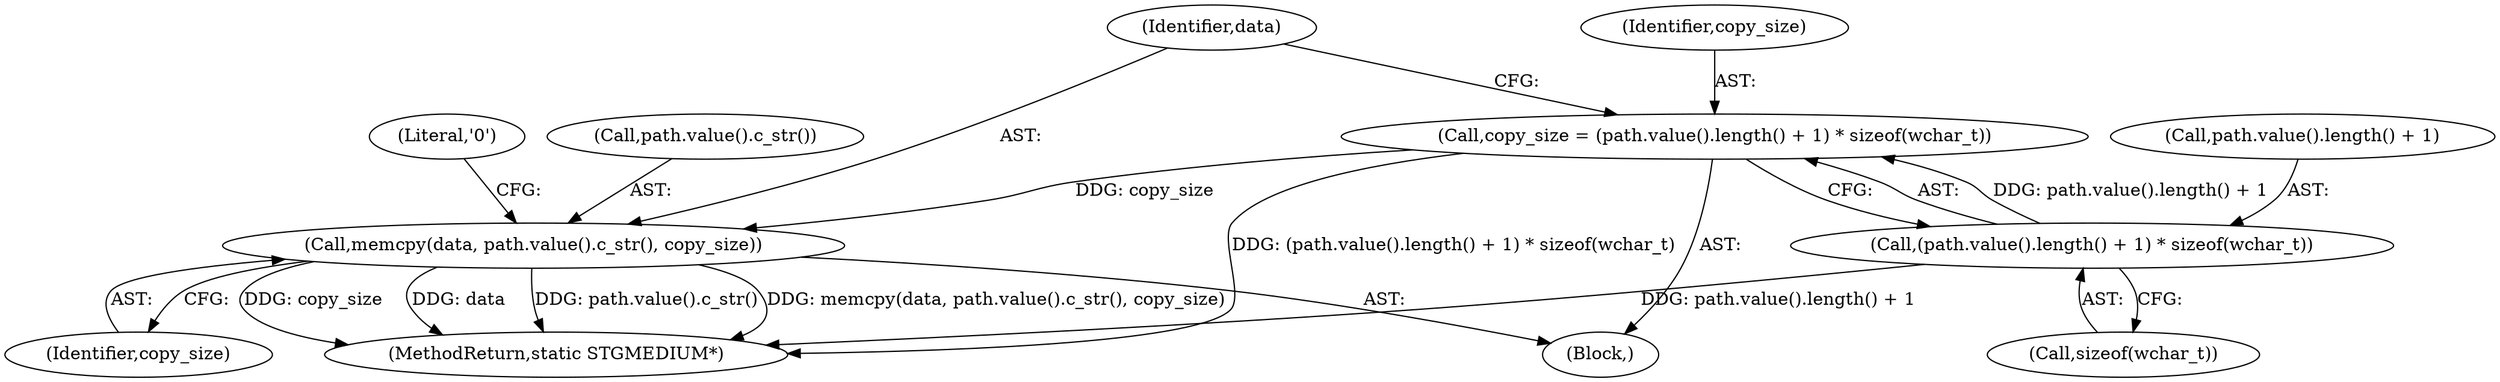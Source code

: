digraph "0_Chrome_e93dc535728da259ec16d1c3cc393f80b25f64ae_16@API" {
"1000148" [label="(Call,copy_size = (path.value().length() + 1) * sizeof(wchar_t))"];
"1000150" [label="(Call,(path.value().length() + 1) * sizeof(wchar_t))"];
"1000156" [label="(Call,memcpy(data, path.value().c_str(), copy_size))"];
"1000157" [label="(Identifier,data)"];
"1000148" [label="(Call,copy_size = (path.value().length() + 1) * sizeof(wchar_t))"];
"1000154" [label="(Call,sizeof(wchar_t))"];
"1000150" [label="(Call,(path.value().length() + 1) * sizeof(wchar_t))"];
"1000149" [label="(Identifier,copy_size)"];
"1000151" [label="(Call,path.value().length() + 1)"];
"1000159" [label="(Identifier,copy_size)"];
"1000103" [label="(Block,)"];
"1000156" [label="(Call,memcpy(data, path.value().c_str(), copy_size))"];
"1000160" [label="(Literal,'\0')"];
"1000179" [label="(MethodReturn,static STGMEDIUM*)"];
"1000158" [label="(Call,path.value().c_str())"];
"1000148" -> "1000103"  [label="AST: "];
"1000148" -> "1000150"  [label="CFG: "];
"1000149" -> "1000148"  [label="AST: "];
"1000150" -> "1000148"  [label="AST: "];
"1000157" -> "1000148"  [label="CFG: "];
"1000148" -> "1000179"  [label="DDG: (path.value().length() + 1) * sizeof(wchar_t)"];
"1000150" -> "1000148"  [label="DDG: path.value().length() + 1"];
"1000148" -> "1000156"  [label="DDG: copy_size"];
"1000150" -> "1000154"  [label="CFG: "];
"1000151" -> "1000150"  [label="AST: "];
"1000154" -> "1000150"  [label="AST: "];
"1000150" -> "1000179"  [label="DDG: path.value().length() + 1"];
"1000156" -> "1000103"  [label="AST: "];
"1000156" -> "1000159"  [label="CFG: "];
"1000157" -> "1000156"  [label="AST: "];
"1000158" -> "1000156"  [label="AST: "];
"1000159" -> "1000156"  [label="AST: "];
"1000160" -> "1000156"  [label="CFG: "];
"1000156" -> "1000179"  [label="DDG: copy_size"];
"1000156" -> "1000179"  [label="DDG: data"];
"1000156" -> "1000179"  [label="DDG: path.value().c_str()"];
"1000156" -> "1000179"  [label="DDG: memcpy(data, path.value().c_str(), copy_size)"];
}
